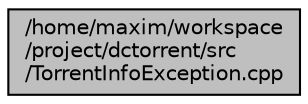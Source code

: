 digraph "/home/maxim/workspace/project/dctorrent/src/TorrentInfoException.cpp"
{
  edge [fontname="Helvetica",fontsize="10",labelfontname="Helvetica",labelfontsize="10"];
  node [fontname="Helvetica",fontsize="10",shape=record];
  Node452 [label="/home/maxim/workspace\l/project/dctorrent/src\l/TorrentInfoException.cpp",height=0.2,width=0.4,color="black", fillcolor="grey75", style="filled", fontcolor="black"];
}
